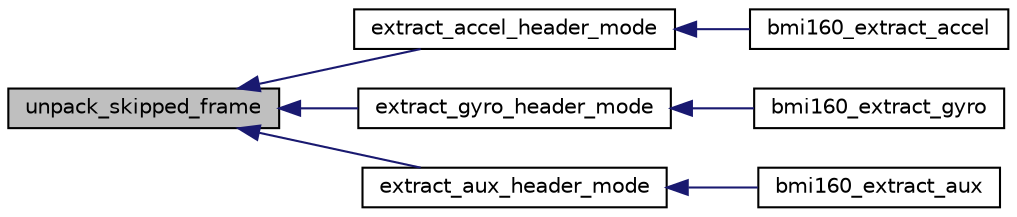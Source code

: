 digraph "unpack_skipped_frame"
{
  edge [fontname="Helvetica",fontsize="10",labelfontname="Helvetica",labelfontsize="10"];
  node [fontname="Helvetica",fontsize="10",shape=record];
  rankdir="LR";
  Node1 [label="unpack_skipped_frame",height=0.2,width=0.4,color="black", fillcolor="grey75", style="filled", fontcolor="black"];
  Node1 -> Node2 [dir="back",color="midnightblue",fontsize="10",style="solid",fontname="Helvetica"];
  Node2 [label="extract_accel_header_mode",height=0.2,width=0.4,color="black", fillcolor="white", style="filled",URL="$bmi160_8c.html#aa00c5b028357d4ef13151f2deaec4e36",tooltip="This API is used to parse the accelerometer data from the FIFO data in header mode. "];
  Node2 -> Node3 [dir="back",color="midnightblue",fontsize="10",style="solid",fontname="Helvetica"];
  Node3 [label="bmi160_extract_accel",height=0.2,width=0.4,color="black", fillcolor="white", style="filled",URL="$bmi160_8h.html#ae548739f4185fa7fef8cb718ec6bd91d",tooltip="This API parses and extracts the accelerometer frames from FIFO data read by the \"bmi160_get_fifo_dat..."];
  Node1 -> Node4 [dir="back",color="midnightblue",fontsize="10",style="solid",fontname="Helvetica"];
  Node4 [label="extract_gyro_header_mode",height=0.2,width=0.4,color="black", fillcolor="white", style="filled",URL="$bmi160_8c.html#a463cdfcb15a457485c6d4a74fc30535b",tooltip="This API is used to parse the gyro data from the FIFO data in header mode. "];
  Node4 -> Node5 [dir="back",color="midnightblue",fontsize="10",style="solid",fontname="Helvetica"];
  Node5 [label="bmi160_extract_gyro",height=0.2,width=0.4,color="black", fillcolor="white", style="filled",URL="$bmi160_8h.html#a9b2caa7d4a697e555856dfc6d1c17990",tooltip="This API parses and extracts the gyro frames from FIFO data read by the \"bmi160_get_fifo_data\" API an..."];
  Node1 -> Node6 [dir="back",color="midnightblue",fontsize="10",style="solid",fontname="Helvetica"];
  Node6 [label="extract_aux_header_mode",height=0.2,width=0.4,color="black", fillcolor="white", style="filled",URL="$bmi160_8c.html#a6a255669d0bfff7bd48ab205d6bd2070",tooltip="This API is used to parse the aux data from the FIFO data in header mode. "];
  Node6 -> Node7 [dir="back",color="midnightblue",fontsize="10",style="solid",fontname="Helvetica"];
  Node7 [label="bmi160_extract_aux",height=0.2,width=0.4,color="black", fillcolor="white", style="filled",URL="$bmi160_8h.html#ab21ca26b7df608549e5d1bd583e4d52a",tooltip="This API parses and extracts the aux frames from FIFO data read by the \"bmi160_get_fifo_data\" API and..."];
}
